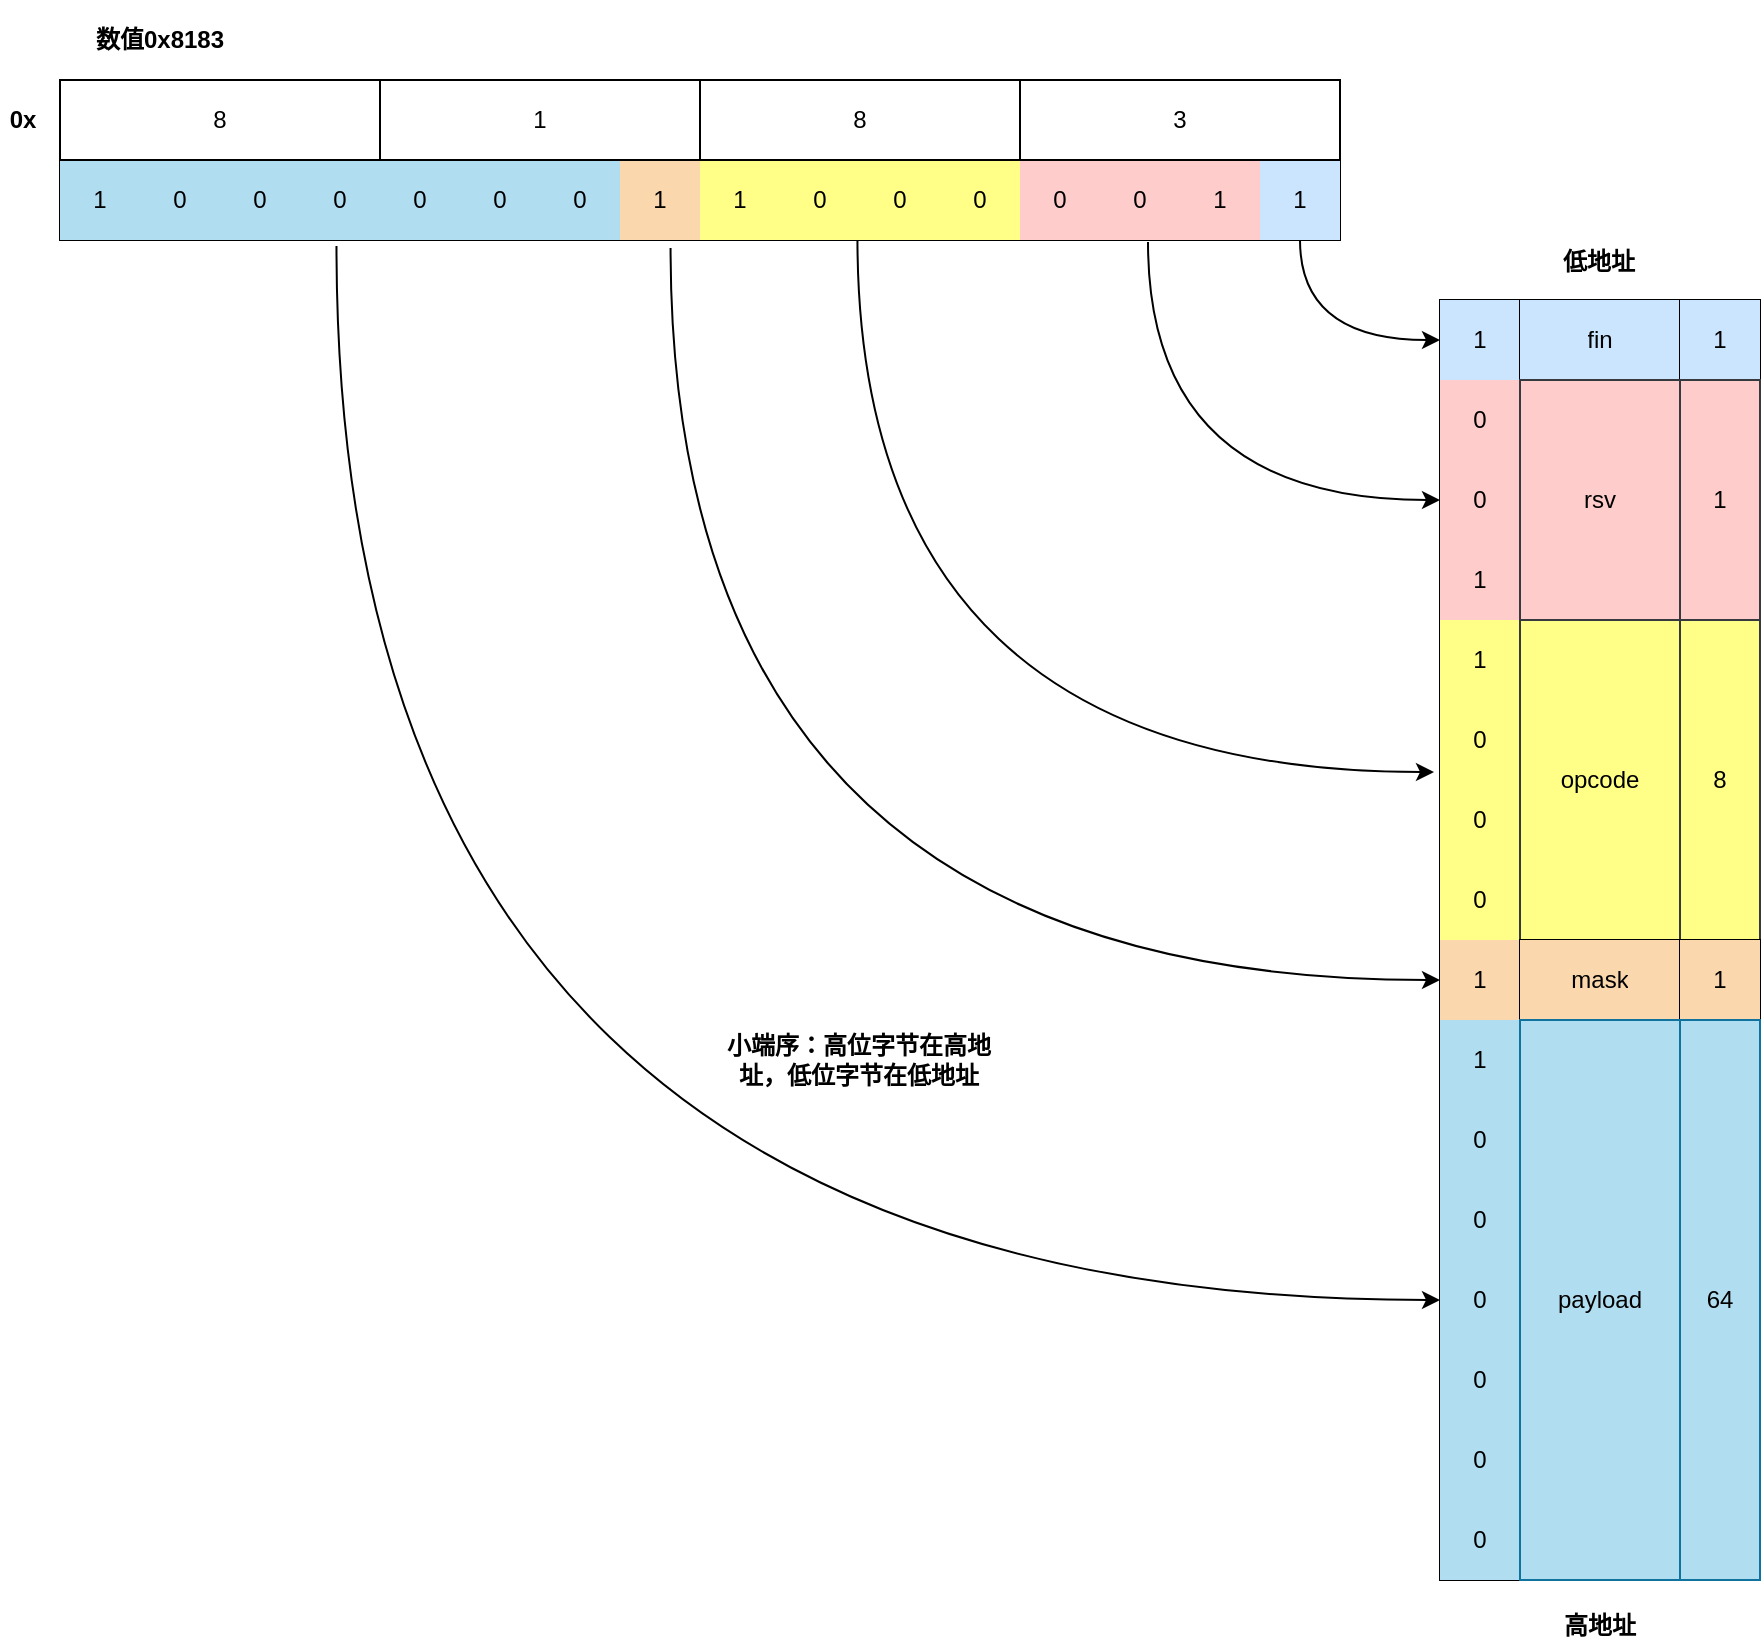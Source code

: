<mxfile version="17.4.5" type="github"><diagram id="3uomoXqBH-K4rhFxKTGe" name="第 1 页"><mxGraphModel dx="1420" dy="762" grid="1" gridSize="10" guides="1" tooltips="1" connect="1" arrows="1" fold="1" page="1" pageScale="1" pageWidth="2336" pageHeight="1654" background="#ffffff" math="0" shadow="0"><root><mxCell id="0"/><mxCell id="1" parent="0"/><mxCell id="oXq3KPzQnHu-O8kKWdXm-9" value="0x" style="text;html=1;strokeColor=none;fillColor=none;align=center;verticalAlign=middle;whiteSpace=wrap;rounded=0;fontStyle=1" parent="1" vertex="1"><mxGeometry x="130" y="208.75" width="22.5" height="22.5" as="geometry"/></mxCell><mxCell id="oXq3KPzQnHu-O8kKWdXm-80" value="低地址" style="text;html=1;strokeColor=none;fillColor=none;align=center;verticalAlign=middle;whiteSpace=wrap;rounded=0;fontStyle=1" parent="1" vertex="1"><mxGeometry x="908.75" y="280" width="41.25" height="22.5" as="geometry"/></mxCell><mxCell id="oXq3KPzQnHu-O8kKWdXm-81" value="高地址" style="text;html=1;strokeColor=none;fillColor=none;align=center;verticalAlign=middle;whiteSpace=wrap;rounded=0;fontStyle=1" parent="1" vertex="1"><mxGeometry x="910" y="960" width="40" height="25" as="geometry"/></mxCell><mxCell id="oXq3KPzQnHu-O8kKWdXm-86" value="&lt;b&gt;数值0x8183&lt;br&gt;&lt;/b&gt;" style="text;html=1;strokeColor=none;fillColor=none;align=center;verticalAlign=middle;whiteSpace=wrap;rounded=0;" parent="1" vertex="1"><mxGeometry x="160" y="160" width="100" height="40" as="geometry"/></mxCell><mxCell id="oXq3KPzQnHu-O8kKWdXm-89" value="" style="endArrow=classic;html=1;curved=1;exitX=0.216;exitY=1.075;exitDx=0;exitDy=0;exitPerimeter=0;entryX=0;entryY=0.5;entryDx=0;entryDy=0;edgeStyle=orthogonalEdgeStyle;" parent="1" source="OcPNA63AHxrZfKt40vei-1" target="oXq3KPzQnHu-O8kKWdXm-35" edge="1"><mxGeometry width="50" height="50" relative="1" as="geometry"><mxPoint x="700" y="450" as="sourcePoint"/><mxPoint x="750" y="400" as="targetPoint"/><Array as="points"><mxPoint x="298" y="810"/></Array></mxGeometry></mxCell><mxCell id="oXq3KPzQnHu-O8kKWdXm-90" value="" style="endArrow=classic;html=1;curved=1;exitX=0.477;exitY=1.1;exitDx=0;exitDy=0;exitPerimeter=0;entryX=0;entryY=0.5;entryDx=0;entryDy=0;edgeStyle=orthogonalEdgeStyle;" parent="1" source="OcPNA63AHxrZfKt40vei-2" target="oXq3KPzQnHu-O8kKWdXm-27" edge="1"><mxGeometry width="50" height="50" relative="1" as="geometry"><mxPoint x="700" y="450" as="sourcePoint"/><mxPoint x="750" y="400" as="targetPoint"/><Array as="points"><mxPoint x="465" y="650"/></Array></mxGeometry></mxCell><mxCell id="oXq3KPzQnHu-O8kKWdXm-91" value="" style="endArrow=classic;html=1;curved=1;exitX=0.623;exitY=0.975;exitDx=0;exitDy=0;exitPerimeter=0;entryX=-0.075;entryY=-0.1;entryDx=0;entryDy=0;edgeStyle=orthogonalEdgeStyle;entryPerimeter=0;" parent="1" source="OcPNA63AHxrZfKt40vei-2" target="oXq3KPzQnHu-O8kKWdXm-23" edge="1"><mxGeometry width="50" height="50" relative="1" as="geometry"><mxPoint x="475.28" y="294" as="sourcePoint"/><mxPoint x="920" y="430" as="targetPoint"/><Array as="points"><mxPoint x="559" y="546"/></Array></mxGeometry></mxCell><mxCell id="oXq3KPzQnHu-O8kKWdXm-92" value="" style="endArrow=classic;html=1;curved=1;exitX=0.85;exitY=1.025;exitDx=0;exitDy=0;exitPerimeter=0;entryX=0;entryY=0.5;entryDx=0;entryDy=0;edgeStyle=orthogonalEdgeStyle;" parent="1" source="OcPNA63AHxrZfKt40vei-2" target="oXq3KPzQnHu-O8kKWdXm-15" edge="1"><mxGeometry width="50" height="50" relative="1" as="geometry"><mxPoint x="660" y="260" as="sourcePoint"/><mxPoint x="974.72" y="549" as="targetPoint"/><Array as="points"><mxPoint x="704" y="410"/></Array></mxGeometry></mxCell><mxCell id="oXq3KPzQnHu-O8kKWdXm-93" value="" style="endArrow=classic;html=1;curved=1;entryX=0;entryY=0.5;entryDx=0;entryDy=0;edgeStyle=orthogonalEdgeStyle;" parent="1" source="OcPNA63AHxrZfKt40vei-2" target="oXq3KPzQnHu-O8kKWdXm-11" edge="1"><mxGeometry width="50" height="50" relative="1" as="geometry"><mxPoint x="780.0" y="280" as="sourcePoint"/><mxPoint x="961.24" y="426" as="targetPoint"/><Array as="points"><mxPoint x="780" y="330"/></Array></mxGeometry></mxCell><mxCell id="oXq3KPzQnHu-O8kKWdXm-94" value="" style="group" parent="1" vertex="1" connectable="0"><mxGeometry x="850" y="310" width="160" height="640" as="geometry"/></mxCell><mxCell id="bT93AwWB2c_OMrLK3NNb-18" value="" style="group" parent="oXq3KPzQnHu-O8kKWdXm-94" vertex="1" connectable="0"><mxGeometry width="160" height="640" as="geometry"/></mxCell><mxCell id="oXq3KPzQnHu-O8kKWdXm-10" value="" style="shape=table;startSize=0;container=1;collapsible=0;childLayout=tableLayout;" parent="bT93AwWB2c_OMrLK3NNb-18" vertex="1"><mxGeometry width="40" height="640" as="geometry"/></mxCell><mxCell id="oXq3KPzQnHu-O8kKWdXm-11" value="" style="shape=tableRow;horizontal=0;startSize=0;swimlaneHead=0;swimlaneBody=0;top=0;left=0;bottom=0;right=0;collapsible=0;dropTarget=0;fillColor=none;points=[[0,0.5],[1,0.5]];portConstraint=eastwest;" parent="oXq3KPzQnHu-O8kKWdXm-10" vertex="1"><mxGeometry width="40" height="40" as="geometry"/></mxCell><mxCell id="oXq3KPzQnHu-O8kKWdXm-12" value="1" style="shape=partialRectangle;html=1;whiteSpace=wrap;connectable=0;overflow=hidden;fillColor=#cce5ff;top=0;left=0;bottom=0;right=0;pointerEvents=1;strokeColor=#36393d;" parent="oXq3KPzQnHu-O8kKWdXm-11" vertex="1"><mxGeometry width="40" height="40" as="geometry"><mxRectangle width="40" height="40" as="alternateBounds"/></mxGeometry></mxCell><mxCell id="oXq3KPzQnHu-O8kKWdXm-13" value="" style="shape=tableRow;horizontal=0;startSize=0;swimlaneHead=0;swimlaneBody=0;top=0;left=0;bottom=0;right=0;collapsible=0;dropTarget=0;fillColor=none;points=[[0,0.5],[1,0.5]];portConstraint=eastwest;" parent="oXq3KPzQnHu-O8kKWdXm-10" vertex="1"><mxGeometry y="40" width="40" height="40" as="geometry"/></mxCell><mxCell id="oXq3KPzQnHu-O8kKWdXm-14" value="0" style="shape=partialRectangle;html=1;whiteSpace=wrap;connectable=0;overflow=hidden;fillColor=#ffcccc;top=0;left=0;bottom=0;right=0;pointerEvents=1;strokeColor=#36393d;" parent="oXq3KPzQnHu-O8kKWdXm-13" vertex="1"><mxGeometry width="40" height="40" as="geometry"><mxRectangle width="40" height="40" as="alternateBounds"/></mxGeometry></mxCell><mxCell id="oXq3KPzQnHu-O8kKWdXm-15" value="" style="shape=tableRow;horizontal=0;startSize=0;swimlaneHead=0;swimlaneBody=0;top=0;left=0;bottom=0;right=0;collapsible=0;dropTarget=0;fillColor=none;points=[[0,0.5],[1,0.5]];portConstraint=eastwest;" parent="oXq3KPzQnHu-O8kKWdXm-10" vertex="1"><mxGeometry y="80" width="40" height="40" as="geometry"/></mxCell><mxCell id="oXq3KPzQnHu-O8kKWdXm-16" value="0" style="shape=partialRectangle;html=1;whiteSpace=wrap;connectable=0;overflow=hidden;fillColor=#ffcccc;top=0;left=0;bottom=0;right=0;pointerEvents=1;strokeColor=#36393d;" parent="oXq3KPzQnHu-O8kKWdXm-15" vertex="1"><mxGeometry width="40" height="40" as="geometry"><mxRectangle width="40" height="40" as="alternateBounds"/></mxGeometry></mxCell><mxCell id="oXq3KPzQnHu-O8kKWdXm-17" value="" style="shape=tableRow;horizontal=0;startSize=0;swimlaneHead=0;swimlaneBody=0;top=0;left=0;bottom=0;right=0;collapsible=0;dropTarget=0;fillColor=none;points=[[0,0.5],[1,0.5]];portConstraint=eastwest;" parent="oXq3KPzQnHu-O8kKWdXm-10" vertex="1"><mxGeometry y="120" width="40" height="40" as="geometry"/></mxCell><mxCell id="oXq3KPzQnHu-O8kKWdXm-18" value="1" style="shape=partialRectangle;html=1;whiteSpace=wrap;connectable=0;overflow=hidden;fillColor=#ffcccc;top=0;left=0;bottom=0;right=0;pointerEvents=1;strokeColor=#36393d;" parent="oXq3KPzQnHu-O8kKWdXm-17" vertex="1"><mxGeometry width="40" height="40" as="geometry"><mxRectangle width="40" height="40" as="alternateBounds"/></mxGeometry></mxCell><mxCell id="oXq3KPzQnHu-O8kKWdXm-19" value="" style="shape=tableRow;horizontal=0;startSize=0;swimlaneHead=0;swimlaneBody=0;top=0;left=0;bottom=0;right=0;collapsible=0;dropTarget=0;fillColor=none;points=[[0,0.5],[1,0.5]];portConstraint=eastwest;" parent="oXq3KPzQnHu-O8kKWdXm-10" vertex="1"><mxGeometry y="160" width="40" height="40" as="geometry"/></mxCell><mxCell id="oXq3KPzQnHu-O8kKWdXm-20" value="1" style="shape=partialRectangle;html=1;whiteSpace=wrap;connectable=0;overflow=hidden;fillColor=#ffff88;top=0;left=0;bottom=0;right=0;pointerEvents=1;strokeColor=#36393d;" parent="oXq3KPzQnHu-O8kKWdXm-19" vertex="1"><mxGeometry width="40" height="40" as="geometry"><mxRectangle width="40" height="40" as="alternateBounds"/></mxGeometry></mxCell><mxCell id="oXq3KPzQnHu-O8kKWdXm-21" value="" style="shape=tableRow;horizontal=0;startSize=0;swimlaneHead=0;swimlaneBody=0;top=0;left=0;bottom=0;right=0;collapsible=0;dropTarget=0;fillColor=none;points=[[0,0.5],[1,0.5]];portConstraint=eastwest;" parent="oXq3KPzQnHu-O8kKWdXm-10" vertex="1"><mxGeometry y="200" width="40" height="40" as="geometry"/></mxCell><mxCell id="oXq3KPzQnHu-O8kKWdXm-22" value="0" style="shape=partialRectangle;html=1;whiteSpace=wrap;connectable=0;overflow=hidden;fillColor=#ffff88;top=0;left=0;bottom=0;right=0;pointerEvents=1;strokeColor=#36393d;" parent="oXq3KPzQnHu-O8kKWdXm-21" vertex="1"><mxGeometry width="40" height="40" as="geometry"><mxRectangle width="40" height="40" as="alternateBounds"/></mxGeometry></mxCell><mxCell id="oXq3KPzQnHu-O8kKWdXm-23" value="" style="shape=tableRow;horizontal=0;startSize=0;swimlaneHead=0;swimlaneBody=0;top=0;left=0;bottom=0;right=0;collapsible=0;dropTarget=0;fillColor=none;points=[[0,0.5],[1,0.5]];portConstraint=eastwest;" parent="oXq3KPzQnHu-O8kKWdXm-10" vertex="1"><mxGeometry y="240" width="40" height="40" as="geometry"/></mxCell><mxCell id="oXq3KPzQnHu-O8kKWdXm-24" value="0" style="shape=partialRectangle;html=1;whiteSpace=wrap;connectable=0;overflow=hidden;fillColor=#ffff88;top=0;left=0;bottom=0;right=0;pointerEvents=1;strokeColor=#36393d;" parent="oXq3KPzQnHu-O8kKWdXm-23" vertex="1"><mxGeometry width="40" height="40" as="geometry"><mxRectangle width="40" height="40" as="alternateBounds"/></mxGeometry></mxCell><mxCell id="oXq3KPzQnHu-O8kKWdXm-25" value="" style="shape=tableRow;horizontal=0;startSize=0;swimlaneHead=0;swimlaneBody=0;top=0;left=0;bottom=0;right=0;collapsible=0;dropTarget=0;fillColor=none;points=[[0,0.5],[1,0.5]];portConstraint=eastwest;" parent="oXq3KPzQnHu-O8kKWdXm-10" vertex="1"><mxGeometry y="280" width="40" height="40" as="geometry"/></mxCell><mxCell id="oXq3KPzQnHu-O8kKWdXm-26" value="0" style="shape=partialRectangle;html=1;whiteSpace=wrap;connectable=0;overflow=hidden;fillColor=#ffff88;top=0;left=0;bottom=0;right=0;pointerEvents=1;strokeColor=#36393d;" parent="oXq3KPzQnHu-O8kKWdXm-25" vertex="1"><mxGeometry width="40" height="40" as="geometry"><mxRectangle width="40" height="40" as="alternateBounds"/></mxGeometry></mxCell><mxCell id="oXq3KPzQnHu-O8kKWdXm-27" value="" style="shape=tableRow;horizontal=0;startSize=0;swimlaneHead=0;swimlaneBody=0;top=0;left=0;bottom=0;right=0;collapsible=0;dropTarget=0;fillColor=none;points=[[0,0.5],[1,0.5]];portConstraint=eastwest;" parent="oXq3KPzQnHu-O8kKWdXm-10" vertex="1"><mxGeometry y="320" width="40" height="40" as="geometry"/></mxCell><mxCell id="oXq3KPzQnHu-O8kKWdXm-28" value="1" style="shape=partialRectangle;html=1;whiteSpace=wrap;connectable=0;overflow=hidden;fillColor=#fad7ac;top=0;left=0;bottom=0;right=0;pointerEvents=1;strokeColor=#b46504;" parent="oXq3KPzQnHu-O8kKWdXm-27" vertex="1"><mxGeometry width="40" height="40" as="geometry"><mxRectangle width="40" height="40" as="alternateBounds"/></mxGeometry></mxCell><mxCell id="oXq3KPzQnHu-O8kKWdXm-29" value="" style="shape=tableRow;horizontal=0;startSize=0;swimlaneHead=0;swimlaneBody=0;top=0;left=0;bottom=0;right=0;collapsible=0;dropTarget=0;fillColor=none;points=[[0,0.5],[1,0.5]];portConstraint=eastwest;" parent="oXq3KPzQnHu-O8kKWdXm-10" vertex="1"><mxGeometry y="360" width="40" height="40" as="geometry"/></mxCell><mxCell id="oXq3KPzQnHu-O8kKWdXm-30" value="1" style="shape=partialRectangle;html=1;whiteSpace=wrap;connectable=0;overflow=hidden;fillColor=#b1ddf0;top=0;left=0;bottom=0;right=0;pointerEvents=1;strokeColor=#10739e;" parent="oXq3KPzQnHu-O8kKWdXm-29" vertex="1"><mxGeometry width="40" height="40" as="geometry"><mxRectangle width="40" height="40" as="alternateBounds"/></mxGeometry></mxCell><mxCell id="oXq3KPzQnHu-O8kKWdXm-31" value="" style="shape=tableRow;horizontal=0;startSize=0;swimlaneHead=0;swimlaneBody=0;top=0;left=0;bottom=0;right=0;collapsible=0;dropTarget=0;fillColor=none;points=[[0,0.5],[1,0.5]];portConstraint=eastwest;" parent="oXq3KPzQnHu-O8kKWdXm-10" vertex="1"><mxGeometry y="400" width="40" height="40" as="geometry"/></mxCell><mxCell id="oXq3KPzQnHu-O8kKWdXm-32" value="0" style="shape=partialRectangle;html=1;whiteSpace=wrap;connectable=0;overflow=hidden;fillColor=#b1ddf0;top=0;left=0;bottom=0;right=0;pointerEvents=1;strokeColor=#10739e;" parent="oXq3KPzQnHu-O8kKWdXm-31" vertex="1"><mxGeometry width="40" height="40" as="geometry"><mxRectangle width="40" height="40" as="alternateBounds"/></mxGeometry></mxCell><mxCell id="oXq3KPzQnHu-O8kKWdXm-33" value="" style="shape=tableRow;horizontal=0;startSize=0;swimlaneHead=0;swimlaneBody=0;top=0;left=0;bottom=0;right=0;collapsible=0;dropTarget=0;fillColor=none;points=[[0,0.5],[1,0.5]];portConstraint=eastwest;" parent="oXq3KPzQnHu-O8kKWdXm-10" vertex="1"><mxGeometry y="440" width="40" height="40" as="geometry"/></mxCell><mxCell id="oXq3KPzQnHu-O8kKWdXm-34" value="0" style="shape=partialRectangle;html=1;whiteSpace=wrap;connectable=0;overflow=hidden;fillColor=#b1ddf0;top=0;left=0;bottom=0;right=0;pointerEvents=1;strokeColor=#10739e;" parent="oXq3KPzQnHu-O8kKWdXm-33" vertex="1"><mxGeometry width="40" height="40" as="geometry"><mxRectangle width="40" height="40" as="alternateBounds"/></mxGeometry></mxCell><mxCell id="oXq3KPzQnHu-O8kKWdXm-35" value="" style="shape=tableRow;horizontal=0;startSize=0;swimlaneHead=0;swimlaneBody=0;top=0;left=0;bottom=0;right=0;collapsible=0;dropTarget=0;fillColor=none;points=[[0,0.5],[1,0.5]];portConstraint=eastwest;" parent="oXq3KPzQnHu-O8kKWdXm-10" vertex="1"><mxGeometry y="480" width="40" height="40" as="geometry"/></mxCell><mxCell id="oXq3KPzQnHu-O8kKWdXm-36" value="0" style="shape=partialRectangle;html=1;whiteSpace=wrap;connectable=0;overflow=hidden;fillColor=#b1ddf0;top=0;left=0;bottom=0;right=0;pointerEvents=1;strokeColor=#10739e;" parent="oXq3KPzQnHu-O8kKWdXm-35" vertex="1"><mxGeometry width="40" height="40" as="geometry"><mxRectangle width="40" height="40" as="alternateBounds"/></mxGeometry></mxCell><mxCell id="oXq3KPzQnHu-O8kKWdXm-37" value="" style="shape=tableRow;horizontal=0;startSize=0;swimlaneHead=0;swimlaneBody=0;top=0;left=0;bottom=0;right=0;collapsible=0;dropTarget=0;fillColor=none;points=[[0,0.5],[1,0.5]];portConstraint=eastwest;" parent="oXq3KPzQnHu-O8kKWdXm-10" vertex="1"><mxGeometry y="520" width="40" height="40" as="geometry"/></mxCell><mxCell id="oXq3KPzQnHu-O8kKWdXm-38" value="0" style="shape=partialRectangle;html=1;whiteSpace=wrap;connectable=0;overflow=hidden;fillColor=#b1ddf0;top=0;left=0;bottom=0;right=0;pointerEvents=1;strokeColor=#10739e;" parent="oXq3KPzQnHu-O8kKWdXm-37" vertex="1"><mxGeometry width="40" height="40" as="geometry"><mxRectangle width="40" height="40" as="alternateBounds"/></mxGeometry></mxCell><mxCell id="oXq3KPzQnHu-O8kKWdXm-39" value="" style="shape=tableRow;horizontal=0;startSize=0;swimlaneHead=0;swimlaneBody=0;top=0;left=0;bottom=0;right=0;collapsible=0;dropTarget=0;fillColor=none;points=[[0,0.5],[1,0.5]];portConstraint=eastwest;" parent="oXq3KPzQnHu-O8kKWdXm-10" vertex="1"><mxGeometry y="560" width="40" height="40" as="geometry"/></mxCell><mxCell id="oXq3KPzQnHu-O8kKWdXm-40" value="0" style="shape=partialRectangle;html=1;whiteSpace=wrap;connectable=0;overflow=hidden;fillColor=#b1ddf0;top=0;left=0;bottom=0;right=0;pointerEvents=1;strokeColor=#10739e;" parent="oXq3KPzQnHu-O8kKWdXm-39" vertex="1"><mxGeometry width="40" height="40" as="geometry"><mxRectangle width="40" height="40" as="alternateBounds"/></mxGeometry></mxCell><mxCell id="oXq3KPzQnHu-O8kKWdXm-41" value="" style="shape=tableRow;horizontal=0;startSize=0;swimlaneHead=0;swimlaneBody=0;top=0;left=0;bottom=0;right=0;collapsible=0;dropTarget=0;fillColor=none;points=[[0,0.5],[1,0.5]];portConstraint=eastwest;" parent="oXq3KPzQnHu-O8kKWdXm-10" vertex="1"><mxGeometry y="600" width="40" height="40" as="geometry"/></mxCell><mxCell id="oXq3KPzQnHu-O8kKWdXm-42" value="0" style="shape=partialRectangle;html=1;whiteSpace=wrap;connectable=0;overflow=hidden;fillColor=#b1ddf0;top=0;left=0;bottom=0;right=0;pointerEvents=1;strokeColor=#10739e;" parent="oXq3KPzQnHu-O8kKWdXm-41" vertex="1"><mxGeometry width="40" height="40" as="geometry"><mxRectangle width="40" height="40" as="alternateBounds"/></mxGeometry></mxCell><mxCell id="bT93AwWB2c_OMrLK3NNb-17" value="" style="group" parent="bT93AwWB2c_OMrLK3NNb-18" vertex="1" connectable="0"><mxGeometry x="40" width="120" height="640" as="geometry"/></mxCell><mxCell id="oXq3KPzQnHu-O8kKWdXm-84" value="" style="group;fillColor=#ffff88;strokeColor=#36393d;" parent="bT93AwWB2c_OMrLK3NNb-17" vertex="1" connectable="0"><mxGeometry width="80" height="640" as="geometry"/></mxCell><mxCell id="oXq3KPzQnHu-O8kKWdXm-58" value="" style="shape=table;startSize=0;container=1;collapsible=0;childLayout=tableLayout;" parent="oXq3KPzQnHu-O8kKWdXm-84" vertex="1"><mxGeometry width="80" height="40" as="geometry"/></mxCell><mxCell id="oXq3KPzQnHu-O8kKWdXm-59" value="" style="shape=tableRow;horizontal=0;startSize=0;swimlaneHead=0;swimlaneBody=0;top=0;left=0;bottom=0;right=0;collapsible=0;dropTarget=0;fillColor=none;points=[[0,0.5],[1,0.5]];portConstraint=eastwest;" parent="oXq3KPzQnHu-O8kKWdXm-58" vertex="1"><mxGeometry width="80" height="40" as="geometry"/></mxCell><mxCell id="oXq3KPzQnHu-O8kKWdXm-60" value="fin" style="shape=partialRectangle;html=1;whiteSpace=wrap;connectable=0;overflow=hidden;fillColor=#cce5ff;top=0;left=0;bottom=0;right=0;pointerEvents=1;strokeColor=#36393d;" parent="oXq3KPzQnHu-O8kKWdXm-59" vertex="1"><mxGeometry width="80" height="40" as="geometry"><mxRectangle width="80" height="40" as="alternateBounds"/></mxGeometry></mxCell><mxCell id="oXq3KPzQnHu-O8kKWdXm-68" value="" style="shape=table;startSize=0;container=1;collapsible=0;childLayout=tableLayout;fillColor=#ffcccc;strokeColor=#36393d;" parent="oXq3KPzQnHu-O8kKWdXm-84" vertex="1"><mxGeometry y="40" width="80" height="120" as="geometry"/></mxCell><mxCell id="oXq3KPzQnHu-O8kKWdXm-69" value="" style="shape=tableRow;horizontal=0;startSize=0;swimlaneHead=0;swimlaneBody=0;top=0;left=0;bottom=0;right=0;collapsible=0;dropTarget=0;fillColor=none;points=[[0,0.5],[1,0.5]];portConstraint=eastwest;" parent="oXq3KPzQnHu-O8kKWdXm-68" vertex="1"><mxGeometry width="80" height="120" as="geometry"/></mxCell><mxCell id="oXq3KPzQnHu-O8kKWdXm-70" value="rsv" style="shape=partialRectangle;html=1;whiteSpace=wrap;connectable=0;overflow=hidden;fillColor=none;top=0;left=0;bottom=0;right=0;pointerEvents=1;" parent="oXq3KPzQnHu-O8kKWdXm-69" vertex="1"><mxGeometry width="80" height="120" as="geometry"><mxRectangle width="80" height="120" as="alternateBounds"/></mxGeometry></mxCell><mxCell id="oXq3KPzQnHu-O8kKWdXm-71" value="" style="shape=table;startSize=0;container=1;collapsible=0;childLayout=tableLayout;fillColor=#ffff88;strokeColor=#36393d;" parent="oXq3KPzQnHu-O8kKWdXm-84" vertex="1"><mxGeometry y="160" width="80" height="160" as="geometry"/></mxCell><mxCell id="oXq3KPzQnHu-O8kKWdXm-72" value="" style="shape=tableRow;horizontal=0;startSize=0;swimlaneHead=0;swimlaneBody=0;top=0;left=0;bottom=0;right=0;collapsible=0;dropTarget=0;fillColor=none;points=[[0,0.5],[1,0.5]];portConstraint=eastwest;" parent="oXq3KPzQnHu-O8kKWdXm-71" vertex="1"><mxGeometry width="80" height="160" as="geometry"/></mxCell><mxCell id="oXq3KPzQnHu-O8kKWdXm-73" value="opcode" style="shape=partialRectangle;html=1;whiteSpace=wrap;connectable=0;overflow=hidden;fillColor=none;top=0;left=0;bottom=0;right=0;pointerEvents=1;" parent="oXq3KPzQnHu-O8kKWdXm-72" vertex="1"><mxGeometry width="80" height="160" as="geometry"><mxRectangle width="80" height="160" as="alternateBounds"/></mxGeometry></mxCell><mxCell id="oXq3KPzQnHu-O8kKWdXm-74" value="" style="shape=table;startSize=0;container=1;collapsible=0;childLayout=tableLayout;" parent="oXq3KPzQnHu-O8kKWdXm-84" vertex="1"><mxGeometry y="320" width="80" height="40" as="geometry"/></mxCell><mxCell id="oXq3KPzQnHu-O8kKWdXm-75" value="" style="shape=tableRow;horizontal=0;startSize=0;swimlaneHead=0;swimlaneBody=0;top=0;left=0;bottom=0;right=0;collapsible=0;dropTarget=0;fillColor=none;points=[[0,0.5],[1,0.5]];portConstraint=eastwest;" parent="oXq3KPzQnHu-O8kKWdXm-74" vertex="1"><mxGeometry width="80" height="40" as="geometry"/></mxCell><mxCell id="oXq3KPzQnHu-O8kKWdXm-76" value="mask" style="shape=partialRectangle;html=1;whiteSpace=wrap;connectable=0;overflow=hidden;fillColor=#fad7ac;top=0;left=0;bottom=0;right=0;pointerEvents=1;strokeColor=#b46504;" parent="oXq3KPzQnHu-O8kKWdXm-75" vertex="1"><mxGeometry width="80" height="40" as="geometry"><mxRectangle width="80" height="40" as="alternateBounds"/></mxGeometry></mxCell><mxCell id="oXq3KPzQnHu-O8kKWdXm-77" value="" style="shape=table;startSize=0;container=1;collapsible=0;childLayout=tableLayout;fillColor=#b1ddf0;strokeColor=#10739e;" parent="oXq3KPzQnHu-O8kKWdXm-84" vertex="1"><mxGeometry y="360" width="80" height="280" as="geometry"/></mxCell><mxCell id="oXq3KPzQnHu-O8kKWdXm-78" value="" style="shape=tableRow;horizontal=0;startSize=0;swimlaneHead=0;swimlaneBody=0;top=0;left=0;bottom=0;right=0;collapsible=0;dropTarget=0;fillColor=none;points=[[0,0.5],[1,0.5]];portConstraint=eastwest;" parent="oXq3KPzQnHu-O8kKWdXm-77" vertex="1"><mxGeometry width="80" height="280" as="geometry"/></mxCell><mxCell id="oXq3KPzQnHu-O8kKWdXm-79" value="payload" style="shape=partialRectangle;html=1;whiteSpace=wrap;connectable=0;overflow=hidden;fillColor=none;top=0;left=0;bottom=0;right=0;pointerEvents=1;" parent="oXq3KPzQnHu-O8kKWdXm-78" vertex="1"><mxGeometry width="80" height="280" as="geometry"><mxRectangle width="80" height="280" as="alternateBounds"/></mxGeometry></mxCell><mxCell id="bT93AwWB2c_OMrLK3NNb-1" value="" style="group;fillColor=#ffff88;strokeColor=#36393d;" parent="bT93AwWB2c_OMrLK3NNb-17" vertex="1" connectable="0"><mxGeometry x="80" width="40" height="640" as="geometry"/></mxCell><mxCell id="bT93AwWB2c_OMrLK3NNb-2" value="" style="shape=table;startSize=0;container=1;collapsible=0;childLayout=tableLayout;" parent="bT93AwWB2c_OMrLK3NNb-1" vertex="1"><mxGeometry width="40" height="40" as="geometry"/></mxCell><mxCell id="bT93AwWB2c_OMrLK3NNb-3" value="" style="shape=tableRow;horizontal=0;startSize=0;swimlaneHead=0;swimlaneBody=0;top=0;left=0;bottom=0;right=0;collapsible=0;dropTarget=0;fillColor=none;points=[[0,0.5],[1,0.5]];portConstraint=eastwest;" parent="bT93AwWB2c_OMrLK3NNb-2" vertex="1"><mxGeometry width="40" height="40" as="geometry"/></mxCell><mxCell id="bT93AwWB2c_OMrLK3NNb-4" value="1" style="shape=partialRectangle;html=1;whiteSpace=wrap;connectable=0;overflow=hidden;fillColor=#cce5ff;top=0;left=0;bottom=0;right=0;pointerEvents=1;strokeColor=#36393d;" parent="bT93AwWB2c_OMrLK3NNb-3" vertex="1"><mxGeometry width="40" height="40" as="geometry"><mxRectangle width="40" height="40" as="alternateBounds"/></mxGeometry></mxCell><mxCell id="bT93AwWB2c_OMrLK3NNb-5" value="" style="shape=table;startSize=0;container=1;collapsible=0;childLayout=tableLayout;fillColor=#ffcccc;strokeColor=#36393d;" parent="bT93AwWB2c_OMrLK3NNb-1" vertex="1"><mxGeometry y="40" width="40" height="120" as="geometry"/></mxCell><mxCell id="bT93AwWB2c_OMrLK3NNb-6" value="" style="shape=tableRow;horizontal=0;startSize=0;swimlaneHead=0;swimlaneBody=0;top=0;left=0;bottom=0;right=0;collapsible=0;dropTarget=0;fillColor=none;points=[[0,0.5],[1,0.5]];portConstraint=eastwest;" parent="bT93AwWB2c_OMrLK3NNb-5" vertex="1"><mxGeometry width="40" height="120" as="geometry"/></mxCell><mxCell id="bT93AwWB2c_OMrLK3NNb-7" value="1" style="shape=partialRectangle;html=1;whiteSpace=wrap;connectable=0;overflow=hidden;fillColor=none;top=0;left=0;bottom=0;right=0;pointerEvents=1;" parent="bT93AwWB2c_OMrLK3NNb-6" vertex="1"><mxGeometry width="40" height="120" as="geometry"><mxRectangle width="40" height="120" as="alternateBounds"/></mxGeometry></mxCell><mxCell id="bT93AwWB2c_OMrLK3NNb-8" value="" style="shape=table;startSize=0;container=1;collapsible=0;childLayout=tableLayout;fillColor=#ffff88;strokeColor=#36393d;" parent="bT93AwWB2c_OMrLK3NNb-1" vertex="1"><mxGeometry y="160" width="40" height="160" as="geometry"/></mxCell><mxCell id="bT93AwWB2c_OMrLK3NNb-9" value="" style="shape=tableRow;horizontal=0;startSize=0;swimlaneHead=0;swimlaneBody=0;top=0;left=0;bottom=0;right=0;collapsible=0;dropTarget=0;fillColor=none;points=[[0,0.5],[1,0.5]];portConstraint=eastwest;" parent="bT93AwWB2c_OMrLK3NNb-8" vertex="1"><mxGeometry width="40" height="160" as="geometry"/></mxCell><mxCell id="bT93AwWB2c_OMrLK3NNb-10" value="8" style="shape=partialRectangle;html=1;whiteSpace=wrap;connectable=0;overflow=hidden;fillColor=none;top=0;left=0;bottom=0;right=0;pointerEvents=1;" parent="bT93AwWB2c_OMrLK3NNb-9" vertex="1"><mxGeometry width="40" height="160" as="geometry"><mxRectangle width="40" height="160" as="alternateBounds"/></mxGeometry></mxCell><mxCell id="bT93AwWB2c_OMrLK3NNb-11" value="" style="shape=table;startSize=0;container=1;collapsible=0;childLayout=tableLayout;" parent="bT93AwWB2c_OMrLK3NNb-1" vertex="1"><mxGeometry y="320" width="40" height="40" as="geometry"/></mxCell><mxCell id="bT93AwWB2c_OMrLK3NNb-12" value="" style="shape=tableRow;horizontal=0;startSize=0;swimlaneHead=0;swimlaneBody=0;top=0;left=0;bottom=0;right=0;collapsible=0;dropTarget=0;fillColor=none;points=[[0,0.5],[1,0.5]];portConstraint=eastwest;" parent="bT93AwWB2c_OMrLK3NNb-11" vertex="1"><mxGeometry width="40" height="40" as="geometry"/></mxCell><mxCell id="bT93AwWB2c_OMrLK3NNb-13" value="1" style="shape=partialRectangle;html=1;whiteSpace=wrap;connectable=0;overflow=hidden;fillColor=#fad7ac;top=0;left=0;bottom=0;right=0;pointerEvents=1;strokeColor=#b46504;" parent="bT93AwWB2c_OMrLK3NNb-12" vertex="1"><mxGeometry width="40" height="40" as="geometry"><mxRectangle width="40" height="40" as="alternateBounds"/></mxGeometry></mxCell><mxCell id="bT93AwWB2c_OMrLK3NNb-14" value="" style="shape=table;startSize=0;container=1;collapsible=0;childLayout=tableLayout;fillColor=#b1ddf0;strokeColor=#10739e;" parent="bT93AwWB2c_OMrLK3NNb-1" vertex="1"><mxGeometry y="360" width="40" height="280" as="geometry"/></mxCell><mxCell id="bT93AwWB2c_OMrLK3NNb-15" value="" style="shape=tableRow;horizontal=0;startSize=0;swimlaneHead=0;swimlaneBody=0;top=0;left=0;bottom=0;right=0;collapsible=0;dropTarget=0;fillColor=none;points=[[0,0.5],[1,0.5]];portConstraint=eastwest;" parent="bT93AwWB2c_OMrLK3NNb-14" vertex="1"><mxGeometry width="40" height="280" as="geometry"/></mxCell><mxCell id="bT93AwWB2c_OMrLK3NNb-16" value="64" style="shape=partialRectangle;html=1;whiteSpace=wrap;connectable=0;overflow=hidden;fillColor=none;top=0;left=0;bottom=0;right=0;pointerEvents=1;" parent="bT93AwWB2c_OMrLK3NNb-15" vertex="1"><mxGeometry width="40" height="280" as="geometry"><mxRectangle width="40" height="280" as="alternateBounds"/></mxGeometry></mxCell><mxCell id="oXq3KPzQnHu-O8kKWdXm-95" value="" style="group" parent="1" vertex="1" connectable="0"><mxGeometry x="160" y="200" width="640" height="80" as="geometry"/></mxCell><mxCell id="OcPNA63AHxrZfKt40vei-1" value="" style="shape=table;startSize=0;container=1;collapsible=0;childLayout=tableLayout;" parent="oXq3KPzQnHu-O8kKWdXm-95" vertex="1"><mxGeometry y="40" width="640" height="40" as="geometry"/></mxCell><mxCell id="OcPNA63AHxrZfKt40vei-2" value="" style="shape=tableRow;horizontal=0;startSize=0;swimlaneHead=0;swimlaneBody=0;top=0;left=0;bottom=0;right=0;collapsible=0;dropTarget=0;fillColor=none;points=[[0,0.5],[1,0.5]];portConstraint=eastwest;" parent="OcPNA63AHxrZfKt40vei-1" vertex="1"><mxGeometry width="640" height="40" as="geometry"/></mxCell><mxCell id="OcPNA63AHxrZfKt40vei-3" value="1" style="shape=partialRectangle;html=1;whiteSpace=wrap;connectable=0;overflow=hidden;fillColor=#b1ddf0;top=0;left=0;bottom=0;right=0;pointerEvents=1;strokeColor=#10739e;" parent="OcPNA63AHxrZfKt40vei-2" vertex="1"><mxGeometry width="40" height="40" as="geometry"><mxRectangle width="40" height="40" as="alternateBounds"/></mxGeometry></mxCell><mxCell id="OcPNA63AHxrZfKt40vei-4" value="0" style="shape=partialRectangle;html=1;whiteSpace=wrap;connectable=0;overflow=hidden;fillColor=#b1ddf0;top=0;left=0;bottom=0;right=0;pointerEvents=1;strokeColor=#10739e;" parent="OcPNA63AHxrZfKt40vei-2" vertex="1"><mxGeometry x="40" width="40" height="40" as="geometry"><mxRectangle width="40" height="40" as="alternateBounds"/></mxGeometry></mxCell><mxCell id="OcPNA63AHxrZfKt40vei-5" value="0" style="shape=partialRectangle;html=1;whiteSpace=wrap;connectable=0;overflow=hidden;fillColor=#b1ddf0;top=0;left=0;bottom=0;right=0;pointerEvents=1;strokeColor=#10739e;" parent="OcPNA63AHxrZfKt40vei-2" vertex="1"><mxGeometry x="80" width="40" height="40" as="geometry"><mxRectangle width="40" height="40" as="alternateBounds"/></mxGeometry></mxCell><mxCell id="OcPNA63AHxrZfKt40vei-6" value="0" style="shape=partialRectangle;html=1;whiteSpace=wrap;connectable=0;overflow=hidden;fillColor=#b1ddf0;top=0;left=0;bottom=0;right=0;pointerEvents=1;strokeColor=#10739e;" parent="OcPNA63AHxrZfKt40vei-2" vertex="1"><mxGeometry x="120" width="40" height="40" as="geometry"><mxRectangle width="40" height="40" as="alternateBounds"/></mxGeometry></mxCell><mxCell id="OcPNA63AHxrZfKt40vei-7" value="0" style="shape=partialRectangle;html=1;whiteSpace=wrap;connectable=0;overflow=hidden;fillColor=#b1ddf0;top=0;left=0;bottom=0;right=0;pointerEvents=1;strokeColor=#10739e;" parent="OcPNA63AHxrZfKt40vei-2" vertex="1"><mxGeometry x="160" width="40" height="40" as="geometry"><mxRectangle width="40" height="40" as="alternateBounds"/></mxGeometry></mxCell><mxCell id="OcPNA63AHxrZfKt40vei-8" value="0" style="shape=partialRectangle;html=1;whiteSpace=wrap;connectable=0;overflow=hidden;fillColor=#b1ddf0;top=0;left=0;bottom=0;right=0;pointerEvents=1;strokeColor=#10739e;" parent="OcPNA63AHxrZfKt40vei-2" vertex="1"><mxGeometry x="200" width="40" height="40" as="geometry"><mxRectangle width="40" height="40" as="alternateBounds"/></mxGeometry></mxCell><mxCell id="OcPNA63AHxrZfKt40vei-9" value="0" style="shape=partialRectangle;html=1;whiteSpace=wrap;connectable=0;overflow=hidden;fillColor=#b1ddf0;top=0;left=0;bottom=0;right=0;pointerEvents=1;strokeColor=#10739e;" parent="OcPNA63AHxrZfKt40vei-2" vertex="1"><mxGeometry x="240" width="40" height="40" as="geometry"><mxRectangle width="40" height="40" as="alternateBounds"/></mxGeometry></mxCell><mxCell id="OcPNA63AHxrZfKt40vei-10" value="1" style="shape=partialRectangle;html=1;whiteSpace=wrap;connectable=0;overflow=hidden;fillColor=#fad7ac;top=0;left=0;bottom=0;right=0;pointerEvents=1;strokeColor=#b46504;" parent="OcPNA63AHxrZfKt40vei-2" vertex="1"><mxGeometry x="280" width="40" height="40" as="geometry"><mxRectangle width="40" height="40" as="alternateBounds"/></mxGeometry></mxCell><mxCell id="OcPNA63AHxrZfKt40vei-11" value="1" style="shape=partialRectangle;html=1;whiteSpace=wrap;connectable=0;overflow=hidden;fillColor=#ffff88;top=0;left=0;bottom=0;right=0;pointerEvents=1;strokeColor=#36393d;" parent="OcPNA63AHxrZfKt40vei-2" vertex="1"><mxGeometry x="320" width="40" height="40" as="geometry"><mxRectangle width="40" height="40" as="alternateBounds"/></mxGeometry></mxCell><mxCell id="OcPNA63AHxrZfKt40vei-12" value="0" style="shape=partialRectangle;html=1;whiteSpace=wrap;connectable=0;overflow=hidden;fillColor=#ffff88;top=0;left=0;bottom=0;right=0;pointerEvents=1;strokeColor=#36393d;" parent="OcPNA63AHxrZfKt40vei-2" vertex="1"><mxGeometry x="360" width="40" height="40" as="geometry"><mxRectangle width="40" height="40" as="alternateBounds"/></mxGeometry></mxCell><mxCell id="OcPNA63AHxrZfKt40vei-13" value="0" style="shape=partialRectangle;html=1;whiteSpace=wrap;connectable=0;overflow=hidden;fillColor=#ffff88;top=0;left=0;bottom=0;right=0;pointerEvents=1;strokeColor=#36393d;" parent="OcPNA63AHxrZfKt40vei-2" vertex="1"><mxGeometry x="400" width="40" height="40" as="geometry"><mxRectangle width="40" height="40" as="alternateBounds"/></mxGeometry></mxCell><mxCell id="OcPNA63AHxrZfKt40vei-14" value="0" style="shape=partialRectangle;html=1;whiteSpace=wrap;connectable=0;overflow=hidden;fillColor=#ffff88;top=0;left=0;bottom=0;right=0;pointerEvents=1;strokeColor=#36393d;" parent="OcPNA63AHxrZfKt40vei-2" vertex="1"><mxGeometry x="440" width="40" height="40" as="geometry"><mxRectangle width="40" height="40" as="alternateBounds"/></mxGeometry></mxCell><mxCell id="OcPNA63AHxrZfKt40vei-15" value="0" style="shape=partialRectangle;html=1;whiteSpace=wrap;connectable=0;overflow=hidden;fillColor=#ffcccc;top=0;left=0;bottom=0;right=0;pointerEvents=1;strokeColor=#36393d;" parent="OcPNA63AHxrZfKt40vei-2" vertex="1"><mxGeometry x="480" width="40" height="40" as="geometry"><mxRectangle width="40" height="40" as="alternateBounds"/></mxGeometry></mxCell><mxCell id="OcPNA63AHxrZfKt40vei-16" value="0" style="shape=partialRectangle;html=1;whiteSpace=wrap;connectable=0;overflow=hidden;fillColor=#ffcccc;top=0;left=0;bottom=0;right=0;pointerEvents=1;strokeColor=#36393d;" parent="OcPNA63AHxrZfKt40vei-2" vertex="1"><mxGeometry x="520" width="40" height="40" as="geometry"><mxRectangle width="40" height="40" as="alternateBounds"/></mxGeometry></mxCell><mxCell id="OcPNA63AHxrZfKt40vei-17" value="1" style="shape=partialRectangle;html=1;whiteSpace=wrap;connectable=0;overflow=hidden;fillColor=#ffcccc;top=0;left=0;bottom=0;right=0;pointerEvents=1;strokeColor=#36393d;" parent="OcPNA63AHxrZfKt40vei-2" vertex="1"><mxGeometry x="560" width="40" height="40" as="geometry"><mxRectangle width="40" height="40" as="alternateBounds"/></mxGeometry></mxCell><mxCell id="OcPNA63AHxrZfKt40vei-18" value="1" style="shape=partialRectangle;html=1;whiteSpace=wrap;connectable=0;overflow=hidden;fillColor=#cce5ff;top=0;left=0;bottom=0;right=0;pointerEvents=1;strokeColor=#36393d;" parent="OcPNA63AHxrZfKt40vei-2" vertex="1"><mxGeometry x="600" width="40" height="40" as="geometry"><mxRectangle width="40" height="40" as="alternateBounds"/></mxGeometry></mxCell><mxCell id="oXq3KPzQnHu-O8kKWdXm-1" value="" style="shape=table;startSize=0;container=1;collapsible=0;childLayout=tableLayout;" parent="oXq3KPzQnHu-O8kKWdXm-95" vertex="1"><mxGeometry width="640" height="40" as="geometry"/></mxCell><mxCell id="oXq3KPzQnHu-O8kKWdXm-2" value="" style="shape=tableRow;horizontal=0;startSize=0;swimlaneHead=0;swimlaneBody=0;top=0;left=0;bottom=0;right=0;collapsible=0;dropTarget=0;fillColor=none;points=[[0,0.5],[1,0.5]];portConstraint=eastwest;" parent="oXq3KPzQnHu-O8kKWdXm-1" vertex="1"><mxGeometry width="640" height="40" as="geometry"/></mxCell><mxCell id="oXq3KPzQnHu-O8kKWdXm-3" value="8" style="shape=partialRectangle;html=1;whiteSpace=wrap;connectable=0;overflow=hidden;fillColor=none;top=0;left=0;bottom=0;right=0;pointerEvents=1;" parent="oXq3KPzQnHu-O8kKWdXm-2" vertex="1"><mxGeometry width="160" height="40" as="geometry"><mxRectangle width="160" height="40" as="alternateBounds"/></mxGeometry></mxCell><mxCell id="oXq3KPzQnHu-O8kKWdXm-4" value="1" style="shape=partialRectangle;html=1;whiteSpace=wrap;connectable=0;overflow=hidden;fillColor=none;top=0;left=0;bottom=0;right=0;pointerEvents=1;" parent="oXq3KPzQnHu-O8kKWdXm-2" vertex="1"><mxGeometry x="160" width="160" height="40" as="geometry"><mxRectangle width="160" height="40" as="alternateBounds"/></mxGeometry></mxCell><mxCell id="oXq3KPzQnHu-O8kKWdXm-5" value="8" style="shape=partialRectangle;html=1;whiteSpace=wrap;connectable=0;overflow=hidden;fillColor=none;top=0;left=0;bottom=0;right=0;pointerEvents=1;" parent="oXq3KPzQnHu-O8kKWdXm-2" vertex="1"><mxGeometry x="320" width="160" height="40" as="geometry"><mxRectangle width="160" height="40" as="alternateBounds"/></mxGeometry></mxCell><mxCell id="oXq3KPzQnHu-O8kKWdXm-6" value="3" style="shape=partialRectangle;html=1;whiteSpace=wrap;connectable=0;overflow=hidden;fillColor=none;top=0;left=0;bottom=0;right=0;pointerEvents=1;" parent="oXq3KPzQnHu-O8kKWdXm-2" vertex="1"><mxGeometry x="480" width="160" height="40" as="geometry"><mxRectangle width="160" height="40" as="alternateBounds"/></mxGeometry></mxCell><mxCell id="oXq3KPzQnHu-O8kKWdXm-98" value="&lt;b&gt;小端序：高位字节在高地址，低位字节在低地址&lt;br&gt;&lt;/b&gt;" style="text;html=1;strokeColor=none;fillColor=none;align=center;verticalAlign=middle;whiteSpace=wrap;rounded=0;" parent="1" vertex="1"><mxGeometry x="490" y="670" width="138.75" height="40" as="geometry"/></mxCell></root></mxGraphModel></diagram></mxfile>